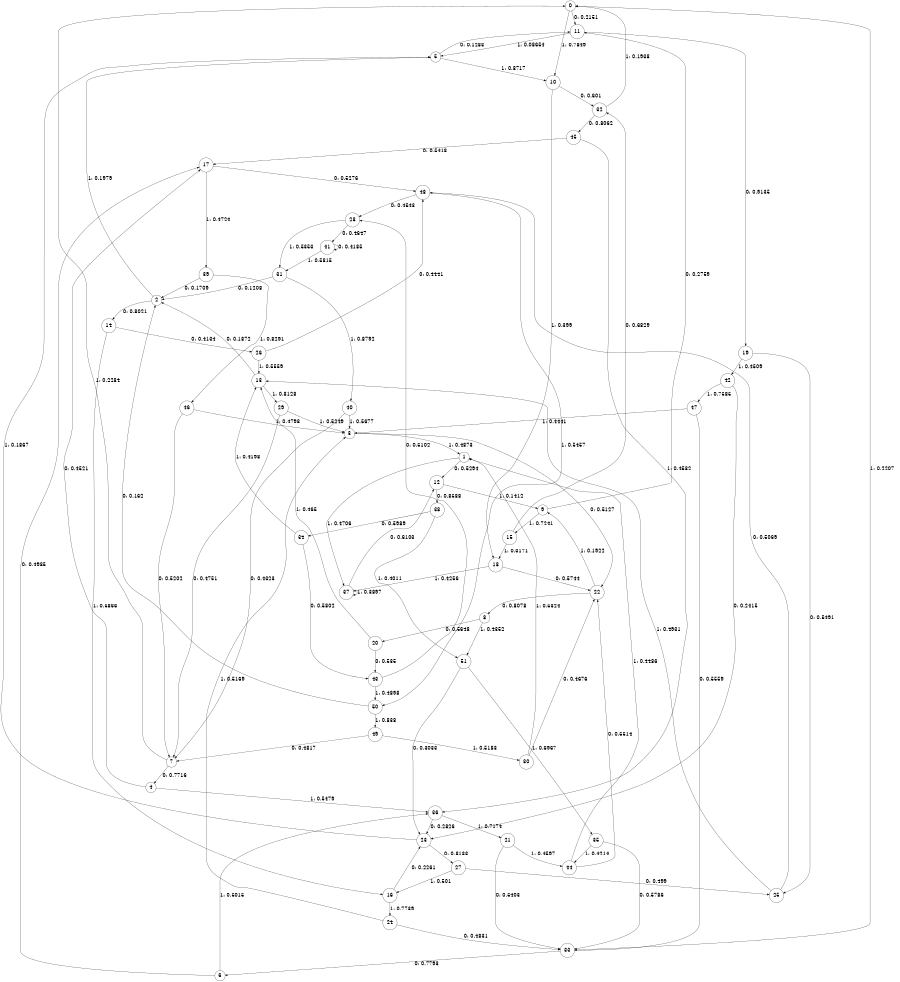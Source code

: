 digraph "ch28concat_phase3_L8" {
size = "6,8.5";
ratio = "fill";
node [shape = circle];
node [fontsize = 24];
edge [fontsize = 24];
0 -> 11 [label = "0: 0.2151   "];
0 -> 10 [label = "1: 0.7849   "];
1 -> 12 [label = "0: 0.5294   "];
1 -> 37 [label = "1: 0.4706   "];
2 -> 14 [label = "0: 0.8021   "];
2 -> 5 [label = "1: 0.1979   "];
3 -> 22 [label = "0: 0.5127   "];
3 -> 1 [label = "1: 0.4873   "];
4 -> 17 [label = "0: 0.4521   "];
4 -> 36 [label = "1: 0.5479   "];
5 -> 11 [label = "0: 0.1283   "];
5 -> 10 [label = "1: 0.8717   "];
6 -> 17 [label = "0: 0.4985   "];
6 -> 36 [label = "1: 0.5015   "];
7 -> 4 [label = "0: 0.7716   "];
7 -> 0 [label = "1: 0.2284   "];
8 -> 20 [label = "0: 0.5648   "];
8 -> 51 [label = "1: 0.4352   "];
9 -> 11 [label = "0: 0.2759   "];
9 -> 15 [label = "1: 0.7241   "];
10 -> 32 [label = "0: 0.601    "];
10 -> 18 [label = "1: 0.399    "];
11 -> 19 [label = "0: 0.9135   "];
11 -> 5 [label = "1: 0.08654  "];
12 -> 38 [label = "0: 0.8588   "];
12 -> 9 [label = "1: 0.1412   "];
13 -> 2 [label = "0: 0.1872   "];
13 -> 29 [label = "1: 0.8128   "];
14 -> 26 [label = "0: 0.4134   "];
14 -> 16 [label = "1: 0.5866   "];
15 -> 32 [label = "0: 0.6829   "];
15 -> 18 [label = "1: 0.3171   "];
16 -> 23 [label = "0: 0.2261   "];
16 -> 24 [label = "1: 0.7739   "];
17 -> 48 [label = "0: 0.5276   "];
17 -> 39 [label = "1: 0.4724   "];
18 -> 22 [label = "0: 0.5744   "];
18 -> 37 [label = "1: 0.4256   "];
19 -> 25 [label = "0: 0.5491   "];
19 -> 42 [label = "1: 0.4509   "];
20 -> 43 [label = "0: 0.535    "];
20 -> 13 [label = "1: 0.465    "];
21 -> 33 [label = "0: 0.5403   "];
21 -> 44 [label = "1: 0.4597   "];
22 -> 8 [label = "0: 0.8078   "];
22 -> 9 [label = "1: 0.1922   "];
23 -> 27 [label = "0: 0.8133   "];
23 -> 5 [label = "1: 0.1867   "];
24 -> 33 [label = "0: 0.4831   "];
24 -> 3 [label = "1: 0.5169   "];
25 -> 48 [label = "0: 0.5069   "];
25 -> 13 [label = "1: 0.4931   "];
26 -> 48 [label = "0: 0.4441   "];
26 -> 13 [label = "1: 0.5559   "];
27 -> 25 [label = "0: 0.499    "];
27 -> 16 [label = "1: 0.501    "];
28 -> 41 [label = "0: 0.4647   "];
28 -> 31 [label = "1: 0.5353   "];
29 -> 7 [label = "0: 0.4751   "];
29 -> 3 [label = "1: 0.5249   "];
30 -> 22 [label = "0: 0.4676   "];
30 -> 1 [label = "1: 0.5324   "];
31 -> 2 [label = "0: 0.1208   "];
31 -> 40 [label = "1: 0.8792   "];
32 -> 45 [label = "0: 0.8062   "];
32 -> 0 [label = "1: 0.1938   "];
33 -> 6 [label = "0: 0.7793   "];
33 -> 0 [label = "1: 0.2207   "];
34 -> 43 [label = "0: 0.5802   "];
34 -> 13 [label = "1: 0.4198   "];
35 -> 33 [label = "0: 0.5786   "];
35 -> 44 [label = "1: 0.4214   "];
36 -> 23 [label = "0: 0.2826   "];
36 -> 21 [label = "1: 0.7174   "];
37 -> 12 [label = "0: 0.6103   "];
37 -> 37 [label = "1: 0.3897   "];
38 -> 34 [label = "0: 0.5989   "];
38 -> 51 [label = "1: 0.4011   "];
39 -> 2 [label = "0: 0.1709   "];
39 -> 46 [label = "1: 0.8291   "];
40 -> 7 [label = "0: 0.4323   "];
40 -> 3 [label = "1: 0.5677   "];
41 -> 41 [label = "0: 0.4185   "];
41 -> 31 [label = "1: 0.5815   "];
42 -> 23 [label = "0: 0.2415   "];
42 -> 47 [label = "1: 0.7585   "];
43 -> 28 [label = "0: 0.5102   "];
43 -> 50 [label = "1: 0.4898   "];
44 -> 22 [label = "0: 0.5514   "];
44 -> 1 [label = "1: 0.4486   "];
45 -> 17 [label = "0: 0.5418   "];
45 -> 36 [label = "1: 0.4582   "];
46 -> 7 [label = "0: 0.5202   "];
46 -> 3 [label = "1: 0.4798   "];
47 -> 33 [label = "0: 0.5559   "];
47 -> 3 [label = "1: 0.4441   "];
48 -> 28 [label = "0: 0.4543   "];
48 -> 50 [label = "1: 0.5457   "];
49 -> 7 [label = "0: 0.4817   "];
49 -> 30 [label = "1: 0.5183   "];
50 -> 2 [label = "0: 0.162    "];
50 -> 49 [label = "1: 0.838    "];
51 -> 23 [label = "0: 0.3033   "];
51 -> 35 [label = "1: 0.6967   "];
}